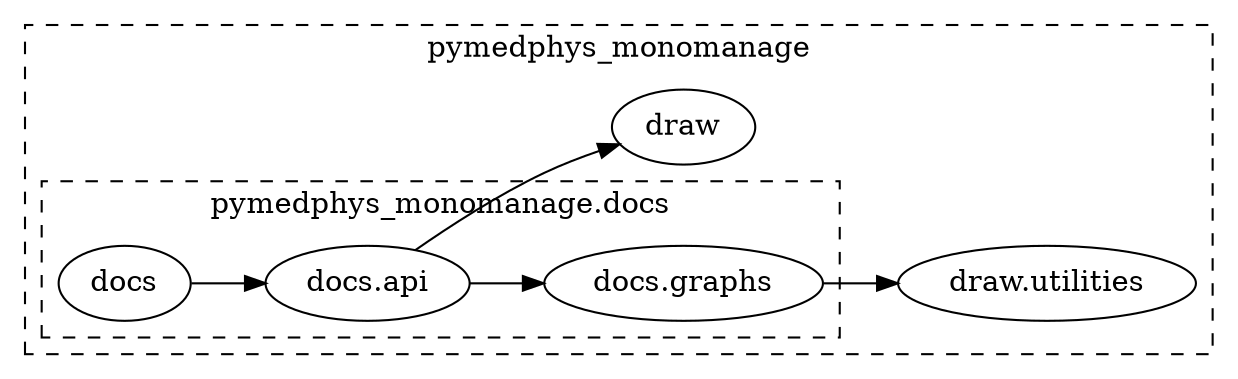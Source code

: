 strict digraph {
	graph [rankdir=LR];
	subgraph cluster_0 {
		graph [URL="#pymedphys-monomanage",
			label=pymedphys_monomanage,
			style=dashed
		];
		subgraph cluster_1 {
			graph [URL="#pymedphys-monomanage-docs",
				label="pymedphys_monomanage.docs"
			];
			{
				graph [rank=same];
				"pymedphys_monomanage.docs.graphs"				 [URL="https://github.com/pymedphys/pymedphys/blob/master/packages/pymedphys_monomanage/src/pymedphys_monomanage/docs/graphs.py",
					label="docs.graphs"];
			}
			{
				graph [rank=same];
				"pymedphys_monomanage.docs.api"				 [URL="https://github.com/pymedphys/pymedphys/blob/master/packages/pymedphys_monomanage/src/pymedphys_monomanage/docs/api.py",
					label="docs.api"];
			}
			{
				graph [rank=same];
				"pymedphys_monomanage.docs"				 [URL="https://github.com/pymedphys/pymedphys/blob/master/packages/pymedphys_monomanage/src/pymedphys_monomanage/docs",
					label=docs];
			}
		}
		"pymedphys_monomanage.draw"		 [URL="https://github.com/pymedphys/pymedphys/blob/master/packages/pymedphys_monomanage/src/pymedphys_monomanage/draw",
			label=draw];
		"pymedphys_monomanage.draw.utilities"		 [URL="https://github.com/pymedphys/pymedphys/blob/master/packages/pymedphys_monomanage/src/pymedphys_monomanage/draw/utilities.py",
			label="draw.utilities"];
	}
	"pymedphys_monomanage.docs.graphs" -> "pymedphys_monomanage.draw.utilities";
	"pymedphys_monomanage.docs.api" -> "pymedphys_monomanage.draw";
	"pymedphys_monomanage.docs.api" -> "pymedphys_monomanage.docs.graphs";
	"pymedphys_monomanage.docs" -> "pymedphys_monomanage.docs.api";
}
